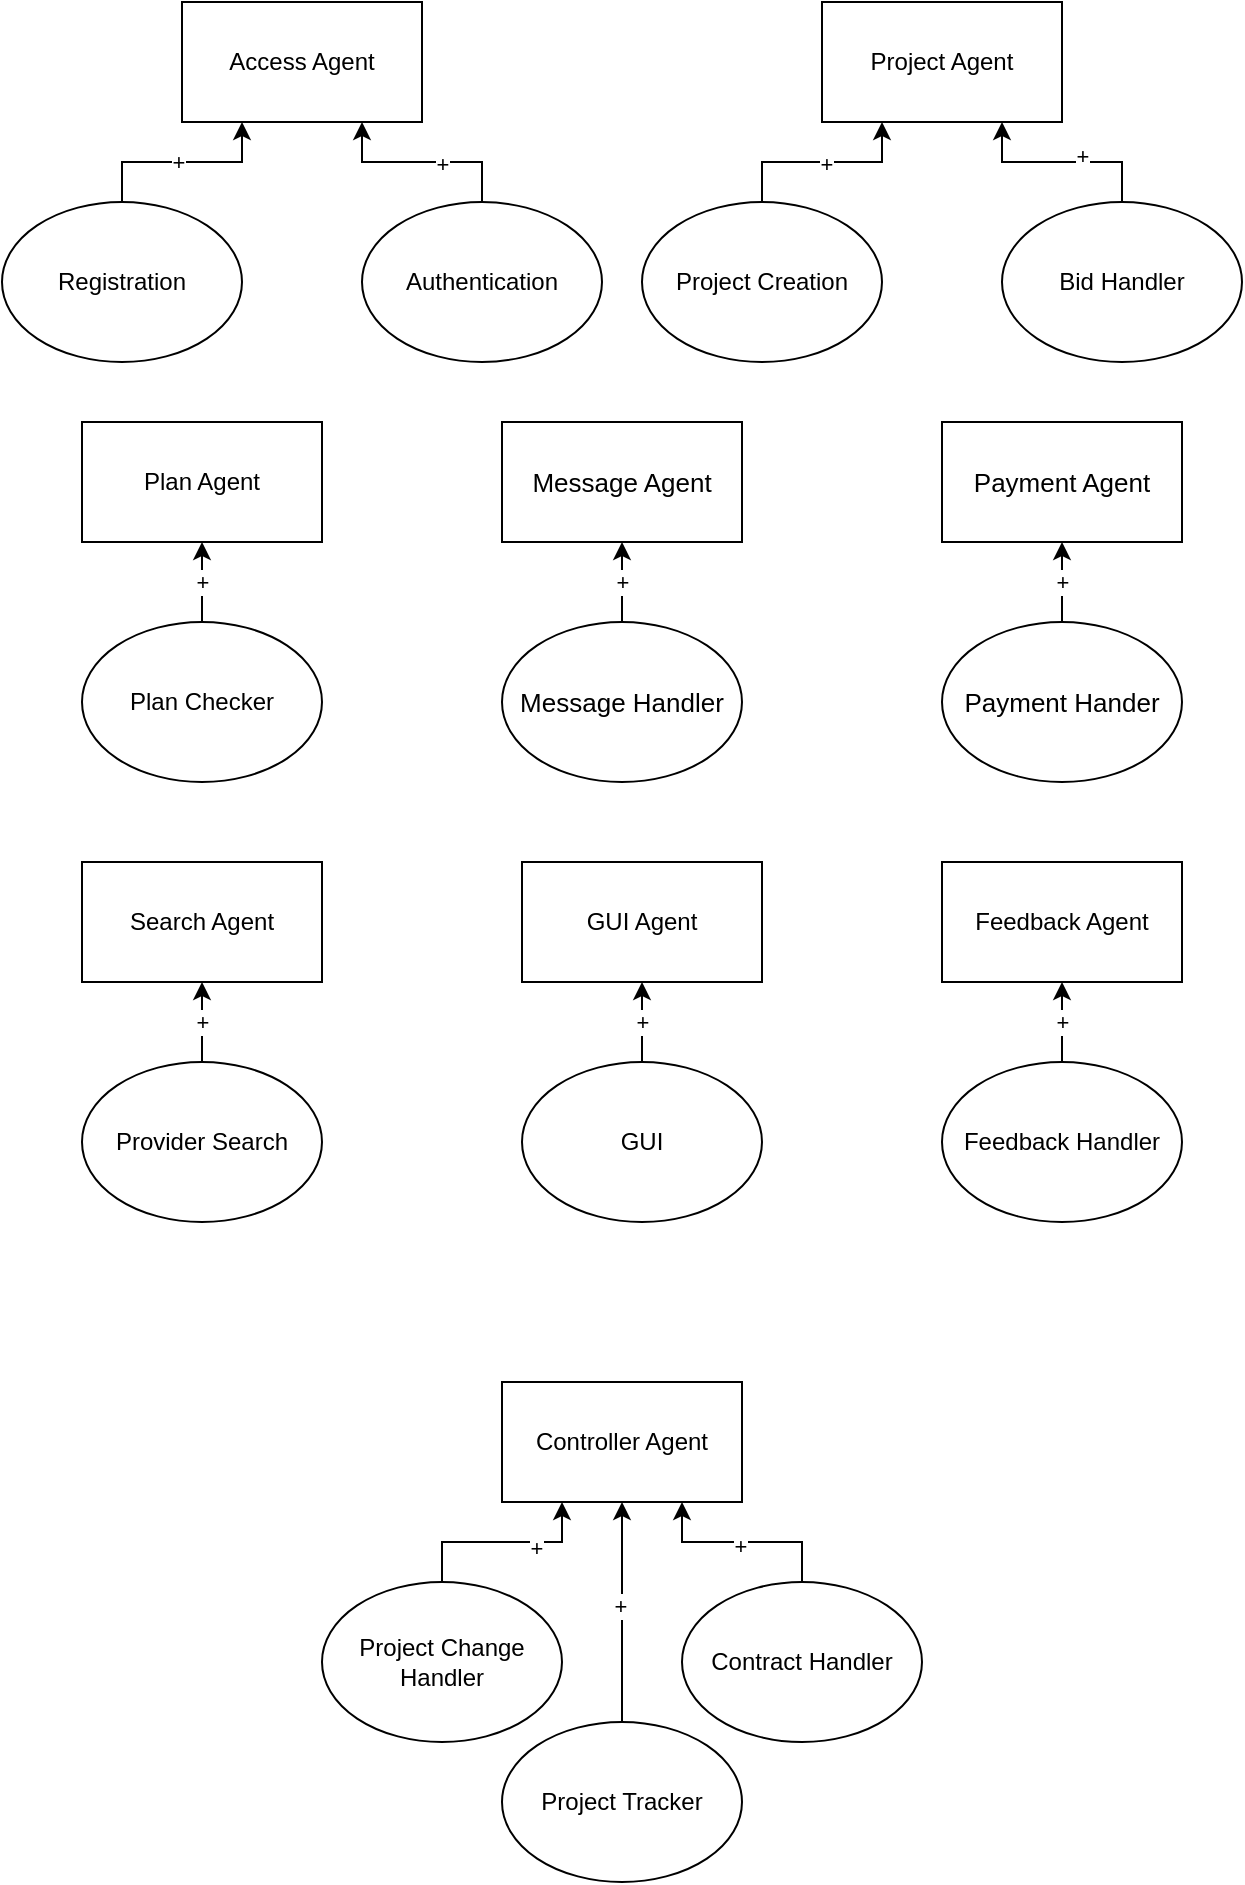 <mxfile version="13.9.2" type="device"><diagram id="lu56r5zseyunokRa5I4R" name="Page-1"><mxGraphModel dx="786" dy="434" grid="1" gridSize="10" guides="1" tooltips="1" connect="1" arrows="1" fold="1" page="1" pageScale="1" pageWidth="850" pageHeight="1100" math="0" shadow="0"><root><mxCell id="0"/><mxCell id="1" parent="0"/><mxCell id="S4HwLpTEYLX3WcoZGljA-1" value="Access Agent" style="rounded=0;whiteSpace=wrap;html=1;" vertex="1" parent="1"><mxGeometry x="160" y="60" width="120" height="60" as="geometry"/></mxCell><mxCell id="S4HwLpTEYLX3WcoZGljA-5" style="edgeStyle=orthogonalEdgeStyle;rounded=0;orthogonalLoop=1;jettySize=auto;html=1;exitX=0.5;exitY=0;exitDx=0;exitDy=0;entryX=0.25;entryY=1;entryDx=0;entryDy=0;" edge="1" parent="1" source="S4HwLpTEYLX3WcoZGljA-2" target="S4HwLpTEYLX3WcoZGljA-1"><mxGeometry relative="1" as="geometry"><mxPoint x="180" y="130" as="targetPoint"/></mxGeometry></mxCell><mxCell id="S4HwLpTEYLX3WcoZGljA-16" value="+" style="edgeLabel;html=1;align=center;verticalAlign=middle;resizable=0;points=[];" vertex="1" connectable="0" parent="S4HwLpTEYLX3WcoZGljA-5"><mxGeometry x="-0.04" relative="1" as="geometry"><mxPoint as="offset"/></mxGeometry></mxCell><mxCell id="S4HwLpTEYLX3WcoZGljA-2" value="Registration" style="ellipse;whiteSpace=wrap;html=1;" vertex="1" parent="1"><mxGeometry x="70" y="160" width="120" height="80" as="geometry"/></mxCell><mxCell id="S4HwLpTEYLX3WcoZGljA-4" style="edgeStyle=orthogonalEdgeStyle;rounded=0;orthogonalLoop=1;jettySize=auto;html=1;exitX=0.5;exitY=0;exitDx=0;exitDy=0;entryX=0.75;entryY=1;entryDx=0;entryDy=0;" edge="1" parent="1" source="S4HwLpTEYLX3WcoZGljA-3" target="S4HwLpTEYLX3WcoZGljA-1"><mxGeometry relative="1" as="geometry"/></mxCell><mxCell id="S4HwLpTEYLX3WcoZGljA-15" value="+" style="edgeLabel;html=1;align=center;verticalAlign=middle;resizable=0;points=[];" vertex="1" connectable="0" parent="S4HwLpTEYLX3WcoZGljA-4"><mxGeometry x="-0.2" y="1" relative="1" as="geometry"><mxPoint as="offset"/></mxGeometry></mxCell><mxCell id="S4HwLpTEYLX3WcoZGljA-3" value="Authentication" style="ellipse;whiteSpace=wrap;html=1;" vertex="1" parent="1"><mxGeometry x="250" y="160" width="120" height="80" as="geometry"/></mxCell><mxCell id="S4HwLpTEYLX3WcoZGljA-7" value="Project Creation" style="ellipse;whiteSpace=wrap;html=1;" vertex="1" parent="1"><mxGeometry x="390" y="160" width="120" height="80" as="geometry"/></mxCell><mxCell id="S4HwLpTEYLX3WcoZGljA-8" style="edgeStyle=orthogonalEdgeStyle;rounded=0;orthogonalLoop=1;jettySize=auto;html=1;exitX=0.5;exitY=0;exitDx=0;exitDy=0;entryX=0.25;entryY=1;entryDx=0;entryDy=0;" edge="1" source="S4HwLpTEYLX3WcoZGljA-7" target="S4HwLpTEYLX3WcoZGljA-9" parent="1"><mxGeometry relative="1" as="geometry"><mxPoint x="500" y="130" as="targetPoint"/></mxGeometry></mxCell><mxCell id="S4HwLpTEYLX3WcoZGljA-44" value="+" style="edgeLabel;html=1;align=center;verticalAlign=middle;resizable=0;points=[];" vertex="1" connectable="0" parent="S4HwLpTEYLX3WcoZGljA-8"><mxGeometry x="0.04" y="-1" relative="1" as="geometry"><mxPoint as="offset"/></mxGeometry></mxCell><mxCell id="S4HwLpTEYLX3WcoZGljA-9" value="Project Agent" style="rounded=0;whiteSpace=wrap;html=1;" vertex="1" parent="1"><mxGeometry x="480" y="60" width="120" height="60" as="geometry"/></mxCell><mxCell id="S4HwLpTEYLX3WcoZGljA-10" style="edgeStyle=orthogonalEdgeStyle;rounded=0;orthogonalLoop=1;jettySize=auto;html=1;exitX=0.5;exitY=0;exitDx=0;exitDy=0;entryX=0.75;entryY=1;entryDx=0;entryDy=0;" edge="1" source="S4HwLpTEYLX3WcoZGljA-11" target="S4HwLpTEYLX3WcoZGljA-9" parent="1"><mxGeometry relative="1" as="geometry"/></mxCell><mxCell id="S4HwLpTEYLX3WcoZGljA-45" value="+" style="edgeLabel;html=1;align=center;verticalAlign=middle;resizable=0;points=[];" vertex="1" connectable="0" parent="S4HwLpTEYLX3WcoZGljA-10"><mxGeometry x="-0.2" y="-3" relative="1" as="geometry"><mxPoint as="offset"/></mxGeometry></mxCell><mxCell id="S4HwLpTEYLX3WcoZGljA-11" value="Bid Handler" style="ellipse;whiteSpace=wrap;html=1;" vertex="1" parent="1"><mxGeometry x="570" y="160" width="120" height="80" as="geometry"/></mxCell><mxCell id="S4HwLpTEYLX3WcoZGljA-12" value="Plan Agent" style="rounded=0;whiteSpace=wrap;html=1;" vertex="1" parent="1"><mxGeometry x="110" y="270" width="120" height="60" as="geometry"/></mxCell><mxCell id="S4HwLpTEYLX3WcoZGljA-13" value="+" style="edgeStyle=orthogonalEdgeStyle;rounded=0;orthogonalLoop=1;jettySize=auto;html=1;exitX=0.5;exitY=0;exitDx=0;exitDy=0;entryX=0.5;entryY=1;entryDx=0;entryDy=0;" edge="1" source="S4HwLpTEYLX3WcoZGljA-14" target="S4HwLpTEYLX3WcoZGljA-12" parent="1"><mxGeometry relative="1" as="geometry"><mxPoint x="140" y="350" as="targetPoint"/><Array as="points"/></mxGeometry></mxCell><mxCell id="S4HwLpTEYLX3WcoZGljA-14" value="Plan Checker" style="ellipse;whiteSpace=wrap;html=1;" vertex="1" parent="1"><mxGeometry x="110" y="370" width="120" height="80" as="geometry"/></mxCell><mxCell id="S4HwLpTEYLX3WcoZGljA-21" value="Feedback Handler" style="ellipse;whiteSpace=wrap;html=1;" vertex="1" parent="1"><mxGeometry x="540" y="590" width="120" height="80" as="geometry"/></mxCell><mxCell id="S4HwLpTEYLX3WcoZGljA-22" value="+" style="edgeStyle=orthogonalEdgeStyle;rounded=0;orthogonalLoop=1;jettySize=auto;html=1;exitX=0.5;exitY=0;exitDx=0;exitDy=0;entryX=0.5;entryY=1;entryDx=0;entryDy=0;" edge="1" source="S4HwLpTEYLX3WcoZGljA-21" target="S4HwLpTEYLX3WcoZGljA-23" parent="1"><mxGeometry relative="1" as="geometry"><mxPoint x="570" y="570" as="targetPoint"/><Array as="points"/></mxGeometry></mxCell><mxCell id="S4HwLpTEYLX3WcoZGljA-23" value="Feedback Agent" style="rounded=0;whiteSpace=wrap;html=1;" vertex="1" parent="1"><mxGeometry x="540" y="490" width="120" height="60" as="geometry"/></mxCell><mxCell id="S4HwLpTEYLX3WcoZGljA-24" value="&lt;span style=&quot;font-family: &amp;#34;arial&amp;#34; ; font-size: 13px ; background-color: rgb(255 , 255 , 255)&quot;&gt;Payment Hander&lt;/span&gt;" style="ellipse;whiteSpace=wrap;html=1;" vertex="1" parent="1"><mxGeometry x="540" y="370" width="120" height="80" as="geometry"/></mxCell><mxCell id="S4HwLpTEYLX3WcoZGljA-25" value="+" style="edgeStyle=orthogonalEdgeStyle;rounded=0;orthogonalLoop=1;jettySize=auto;html=1;exitX=0.5;exitY=0;exitDx=0;exitDy=0;entryX=0.5;entryY=1;entryDx=0;entryDy=0;" edge="1" source="S4HwLpTEYLX3WcoZGljA-24" target="S4HwLpTEYLX3WcoZGljA-26" parent="1"><mxGeometry relative="1" as="geometry"><mxPoint x="570" y="350" as="targetPoint"/><Array as="points"/></mxGeometry></mxCell><mxCell id="S4HwLpTEYLX3WcoZGljA-26" value="&lt;span style=&quot;font-family: &amp;#34;arial&amp;#34; ; font-size: 13px ; background-color: rgb(255 , 255 , 255)&quot;&gt;Payment Agent&lt;/span&gt;" style="rounded=0;whiteSpace=wrap;html=1;" vertex="1" parent="1"><mxGeometry x="540" y="270" width="120" height="60" as="geometry"/></mxCell><mxCell id="S4HwLpTEYLX3WcoZGljA-27" value="&lt;span style=&quot;font-family: &amp;#34;arial&amp;#34; ; font-size: 13px ; background-color: rgb(255 , 255 , 255)&quot;&gt;Message Handler&lt;/span&gt;" style="ellipse;whiteSpace=wrap;html=1;" vertex="1" parent="1"><mxGeometry x="320" y="370" width="120" height="80" as="geometry"/></mxCell><mxCell id="S4HwLpTEYLX3WcoZGljA-28" value="+" style="edgeStyle=orthogonalEdgeStyle;rounded=0;orthogonalLoop=1;jettySize=auto;html=1;exitX=0.5;exitY=0;exitDx=0;exitDy=0;entryX=0.5;entryY=1;entryDx=0;entryDy=0;" edge="1" source="S4HwLpTEYLX3WcoZGljA-27" target="S4HwLpTEYLX3WcoZGljA-29" parent="1"><mxGeometry relative="1" as="geometry"><mxPoint x="350" y="350" as="targetPoint"/><Array as="points"/></mxGeometry></mxCell><mxCell id="S4HwLpTEYLX3WcoZGljA-29" value="&lt;span style=&quot;font-family: &amp;#34;arial&amp;#34; ; font-size: 13px ; background-color: rgb(255 , 255 , 255)&quot;&gt;Message Agent&lt;/span&gt;" style="rounded=0;whiteSpace=wrap;html=1;" vertex="1" parent="1"><mxGeometry x="320" y="270" width="120" height="60" as="geometry"/></mxCell><mxCell id="S4HwLpTEYLX3WcoZGljA-31" value="GUI Agent" style="rounded=0;whiteSpace=wrap;html=1;" vertex="1" parent="1"><mxGeometry x="330" y="490" width="120" height="60" as="geometry"/></mxCell><mxCell id="S4HwLpTEYLX3WcoZGljA-32" value="+" style="edgeStyle=orthogonalEdgeStyle;rounded=0;orthogonalLoop=1;jettySize=auto;html=1;exitX=0.5;exitY=0;exitDx=0;exitDy=0;entryX=0.5;entryY=1;entryDx=0;entryDy=0;" edge="1" source="S4HwLpTEYLX3WcoZGljA-33" target="S4HwLpTEYLX3WcoZGljA-31" parent="1"><mxGeometry relative="1" as="geometry"><mxPoint x="360" y="570" as="targetPoint"/><Array as="points"/></mxGeometry></mxCell><mxCell id="S4HwLpTEYLX3WcoZGljA-33" value="GUI" style="ellipse;whiteSpace=wrap;html=1;" vertex="1" parent="1"><mxGeometry x="330" y="590" width="120" height="80" as="geometry"/></mxCell><mxCell id="S4HwLpTEYLX3WcoZGljA-34" value="Search Agent" style="rounded=0;whiteSpace=wrap;html=1;" vertex="1" parent="1"><mxGeometry x="110" y="490" width="120" height="60" as="geometry"/></mxCell><mxCell id="S4HwLpTEYLX3WcoZGljA-35" value="+" style="edgeStyle=orthogonalEdgeStyle;rounded=0;orthogonalLoop=1;jettySize=auto;html=1;exitX=0.5;exitY=0;exitDx=0;exitDy=0;entryX=0.5;entryY=1;entryDx=0;entryDy=0;" edge="1" source="S4HwLpTEYLX3WcoZGljA-36" target="S4HwLpTEYLX3WcoZGljA-34" parent="1"><mxGeometry relative="1" as="geometry"><mxPoint x="140" y="570" as="targetPoint"/><Array as="points"/></mxGeometry></mxCell><mxCell id="S4HwLpTEYLX3WcoZGljA-36" value="Provider Search" style="ellipse;whiteSpace=wrap;html=1;" vertex="1" parent="1"><mxGeometry x="110" y="590" width="120" height="80" as="geometry"/></mxCell><mxCell id="S4HwLpTEYLX3WcoZGljA-37" value="Project Change Handler&lt;br&gt;" style="ellipse;whiteSpace=wrap;html=1;" vertex="1" parent="1"><mxGeometry x="230" y="850" width="120" height="80" as="geometry"/></mxCell><mxCell id="S4HwLpTEYLX3WcoZGljA-38" style="edgeStyle=orthogonalEdgeStyle;rounded=0;orthogonalLoop=1;jettySize=auto;html=1;exitX=0.5;exitY=0;exitDx=0;exitDy=0;entryX=0.25;entryY=1;entryDx=0;entryDy=0;" edge="1" source="S4HwLpTEYLX3WcoZGljA-37" target="S4HwLpTEYLX3WcoZGljA-39" parent="1"><mxGeometry relative="1" as="geometry"><mxPoint x="340" y="820" as="targetPoint"/></mxGeometry></mxCell><mxCell id="S4HwLpTEYLX3WcoZGljA-46" value="+" style="edgeLabel;html=1;align=center;verticalAlign=middle;resizable=0;points=[];" vertex="1" connectable="0" parent="S4HwLpTEYLX3WcoZGljA-38"><mxGeometry x="0.34" y="-3" relative="1" as="geometry"><mxPoint as="offset"/></mxGeometry></mxCell><mxCell id="S4HwLpTEYLX3WcoZGljA-39" value="Controller Agent" style="rounded=0;whiteSpace=wrap;html=1;" vertex="1" parent="1"><mxGeometry x="320" y="750" width="120" height="60" as="geometry"/></mxCell><mxCell id="S4HwLpTEYLX3WcoZGljA-40" style="edgeStyle=orthogonalEdgeStyle;rounded=0;orthogonalLoop=1;jettySize=auto;html=1;exitX=0.5;exitY=0;exitDx=0;exitDy=0;entryX=0.75;entryY=1;entryDx=0;entryDy=0;" edge="1" source="S4HwLpTEYLX3WcoZGljA-41" target="S4HwLpTEYLX3WcoZGljA-39" parent="1"><mxGeometry relative="1" as="geometry"/></mxCell><mxCell id="S4HwLpTEYLX3WcoZGljA-48" value="+" style="edgeLabel;html=1;align=center;verticalAlign=middle;resizable=0;points=[];" vertex="1" connectable="0" parent="S4HwLpTEYLX3WcoZGljA-40"><mxGeometry x="0.02" y="2" relative="1" as="geometry"><mxPoint as="offset"/></mxGeometry></mxCell><mxCell id="S4HwLpTEYLX3WcoZGljA-41" value="Contract Handler" style="ellipse;whiteSpace=wrap;html=1;" vertex="1" parent="1"><mxGeometry x="410" y="850" width="120" height="80" as="geometry"/></mxCell><mxCell id="S4HwLpTEYLX3WcoZGljA-42" value="Project Tracker" style="ellipse;whiteSpace=wrap;html=1;" vertex="1" parent="1"><mxGeometry x="320" y="920" width="120" height="80" as="geometry"/></mxCell><mxCell id="S4HwLpTEYLX3WcoZGljA-43" style="edgeStyle=orthogonalEdgeStyle;rounded=0;orthogonalLoop=1;jettySize=auto;html=1;exitX=0.5;exitY=0;exitDx=0;exitDy=0;entryX=0.5;entryY=1;entryDx=0;entryDy=0;" edge="1" source="S4HwLpTEYLX3WcoZGljA-42" parent="1" target="S4HwLpTEYLX3WcoZGljA-39"><mxGeometry relative="1" as="geometry"><mxPoint x="370" y="840" as="targetPoint"/></mxGeometry></mxCell><mxCell id="S4HwLpTEYLX3WcoZGljA-47" value="+" style="edgeLabel;html=1;align=center;verticalAlign=middle;resizable=0;points=[];" vertex="1" connectable="0" parent="S4HwLpTEYLX3WcoZGljA-43"><mxGeometry x="0.054" y="1" relative="1" as="geometry"><mxPoint as="offset"/></mxGeometry></mxCell></root></mxGraphModel></diagram></mxfile>